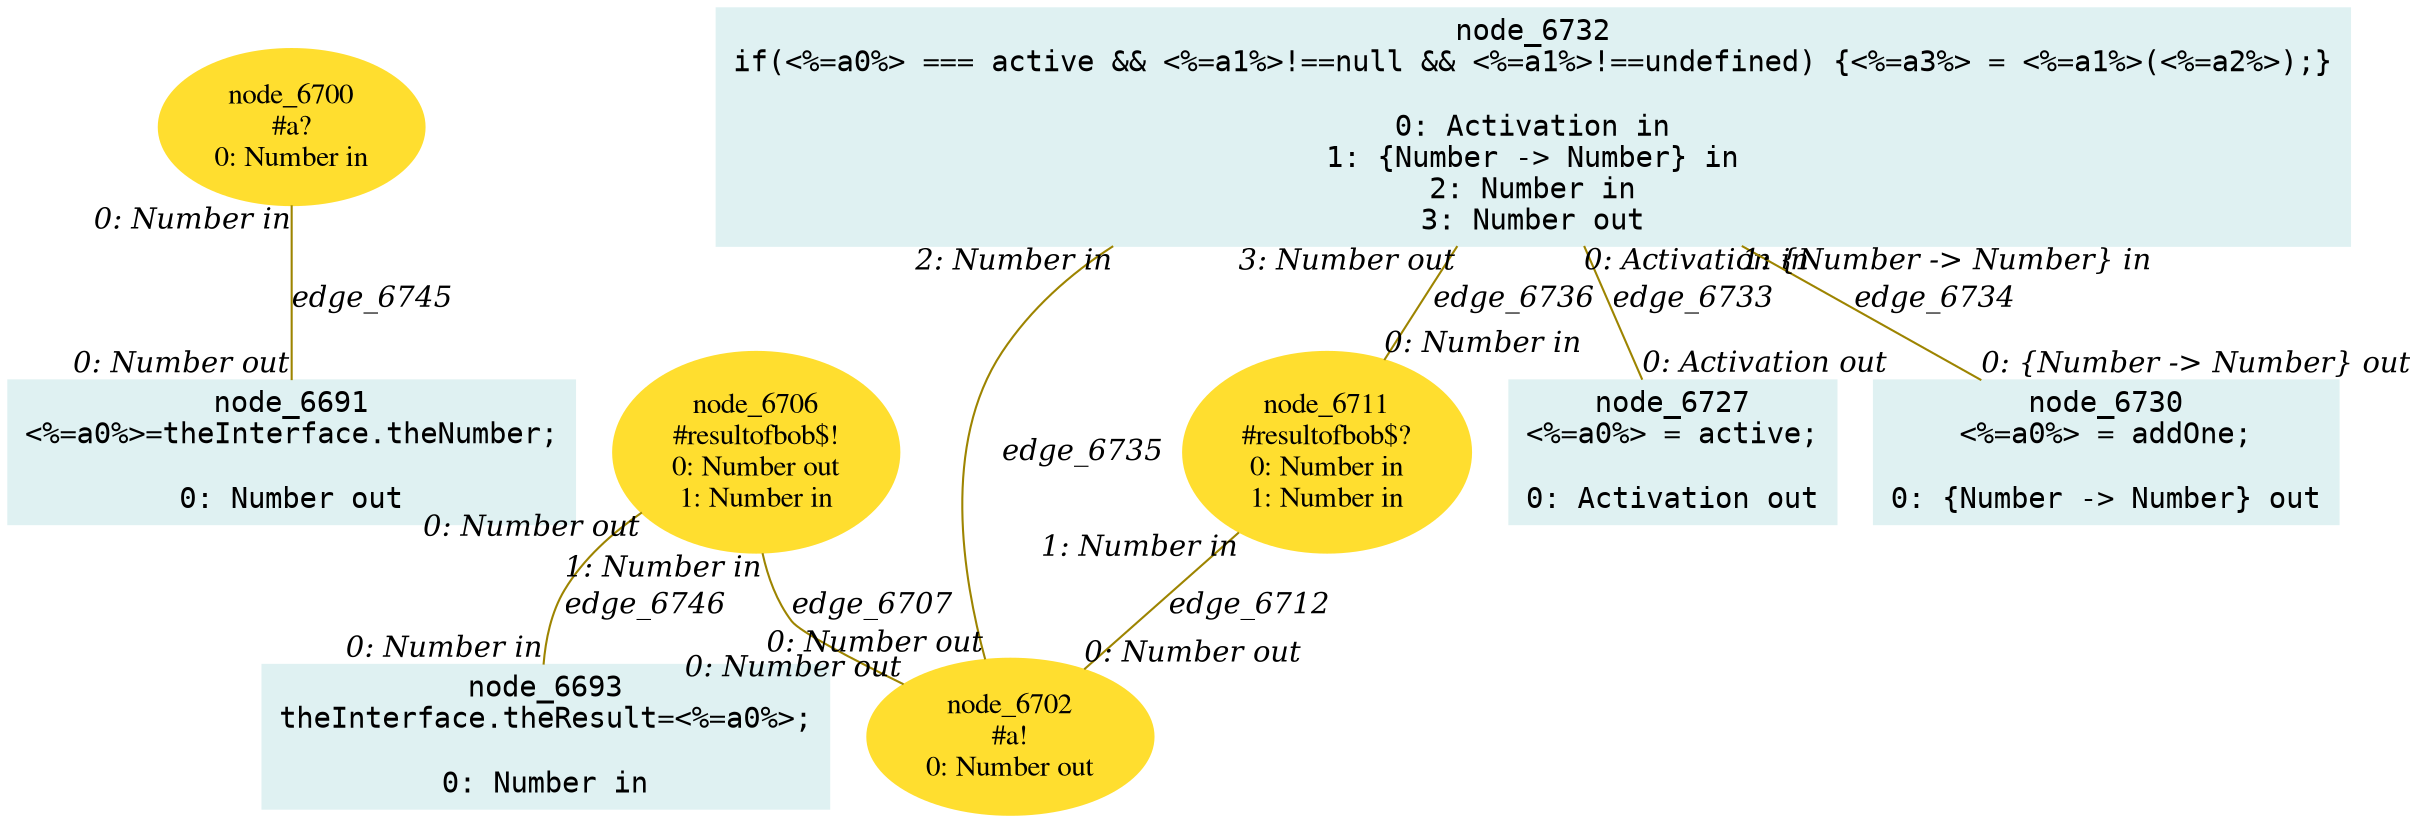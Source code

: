 digraph g{node_6691 [shape="box", style="filled", color="#dff1f2", fontname="Courier", label="node_6691
<%=a0%>=theInterface.theNumber;

0: Number out" ]
node_6693 [shape="box", style="filled", color="#dff1f2", fontname="Courier", label="node_6693
theInterface.theResult=<%=a0%>;

0: Number in" ]
node_6700 [shape="ellipse", style="filled", color="#ffde2f", fontname="Times", label="node_6700
#a?
0: Number in" ]
node_6702 [shape="ellipse", style="filled", color="#ffde2f", fontname="Times", label="node_6702
#a!
0: Number out" ]
node_6706 [shape="ellipse", style="filled", color="#ffde2f", fontname="Times", label="node_6706
#resultofbob$!
0: Number out
1: Number in" ]
node_6711 [shape="ellipse", style="filled", color="#ffde2f", fontname="Times", label="node_6711
#resultofbob$?
0: Number in
1: Number in" ]
node_6727 [shape="box", style="filled", color="#dff1f2", fontname="Courier", label="node_6727
<%=a0%> = active;

0: Activation out" ]
node_6730 [shape="box", style="filled", color="#dff1f2", fontname="Courier", label="node_6730
<%=a0%> = addOne;

0: {Number -> Number} out" ]
node_6732 [shape="box", style="filled", color="#dff1f2", fontname="Courier", label="node_6732
if(<%=a0%> === active && <%=a1%>!==null && <%=a1%>!==undefined) {<%=a3%> = <%=a1%>(<%=a2%>);}

0: Activation in
1: {Number -> Number} in
2: Number in
3: Number out" ]
node_6706 -> node_6702 [dir=none, arrowHead=none, fontname="Times-Italic", arrowsize=1, color="#9d8400", label="edge_6707",  headlabel="0: Number out", taillabel="1: Number in" ]
node_6711 -> node_6702 [dir=none, arrowHead=none, fontname="Times-Italic", arrowsize=1, color="#9d8400", label="edge_6712",  headlabel="0: Number out", taillabel="1: Number in" ]
node_6732 -> node_6727 [dir=none, arrowHead=none, fontname="Times-Italic", arrowsize=1, color="#9d8400", label="edge_6733",  headlabel="0: Activation out", taillabel="0: Activation in" ]
node_6732 -> node_6730 [dir=none, arrowHead=none, fontname="Times-Italic", arrowsize=1, color="#9d8400", label="edge_6734",  headlabel="0: {Number -> Number} out", taillabel="1: {Number -> Number} in" ]
node_6732 -> node_6702 [dir=none, arrowHead=none, fontname="Times-Italic", arrowsize=1, color="#9d8400", label="edge_6735",  headlabel="0: Number out", taillabel="2: Number in" ]
node_6732 -> node_6711 [dir=none, arrowHead=none, fontname="Times-Italic", arrowsize=1, color="#9d8400", label="edge_6736",  headlabel="0: Number in", taillabel="3: Number out" ]
node_6700 -> node_6691 [dir=none, arrowHead=none, fontname="Times-Italic", arrowsize=1, color="#9d8400", label="edge_6745",  headlabel="0: Number out", taillabel="0: Number in" ]
node_6706 -> node_6693 [dir=none, arrowHead=none, fontname="Times-Italic", arrowsize=1, color="#9d8400", label="edge_6746",  headlabel="0: Number in", taillabel="0: Number out" ]
}